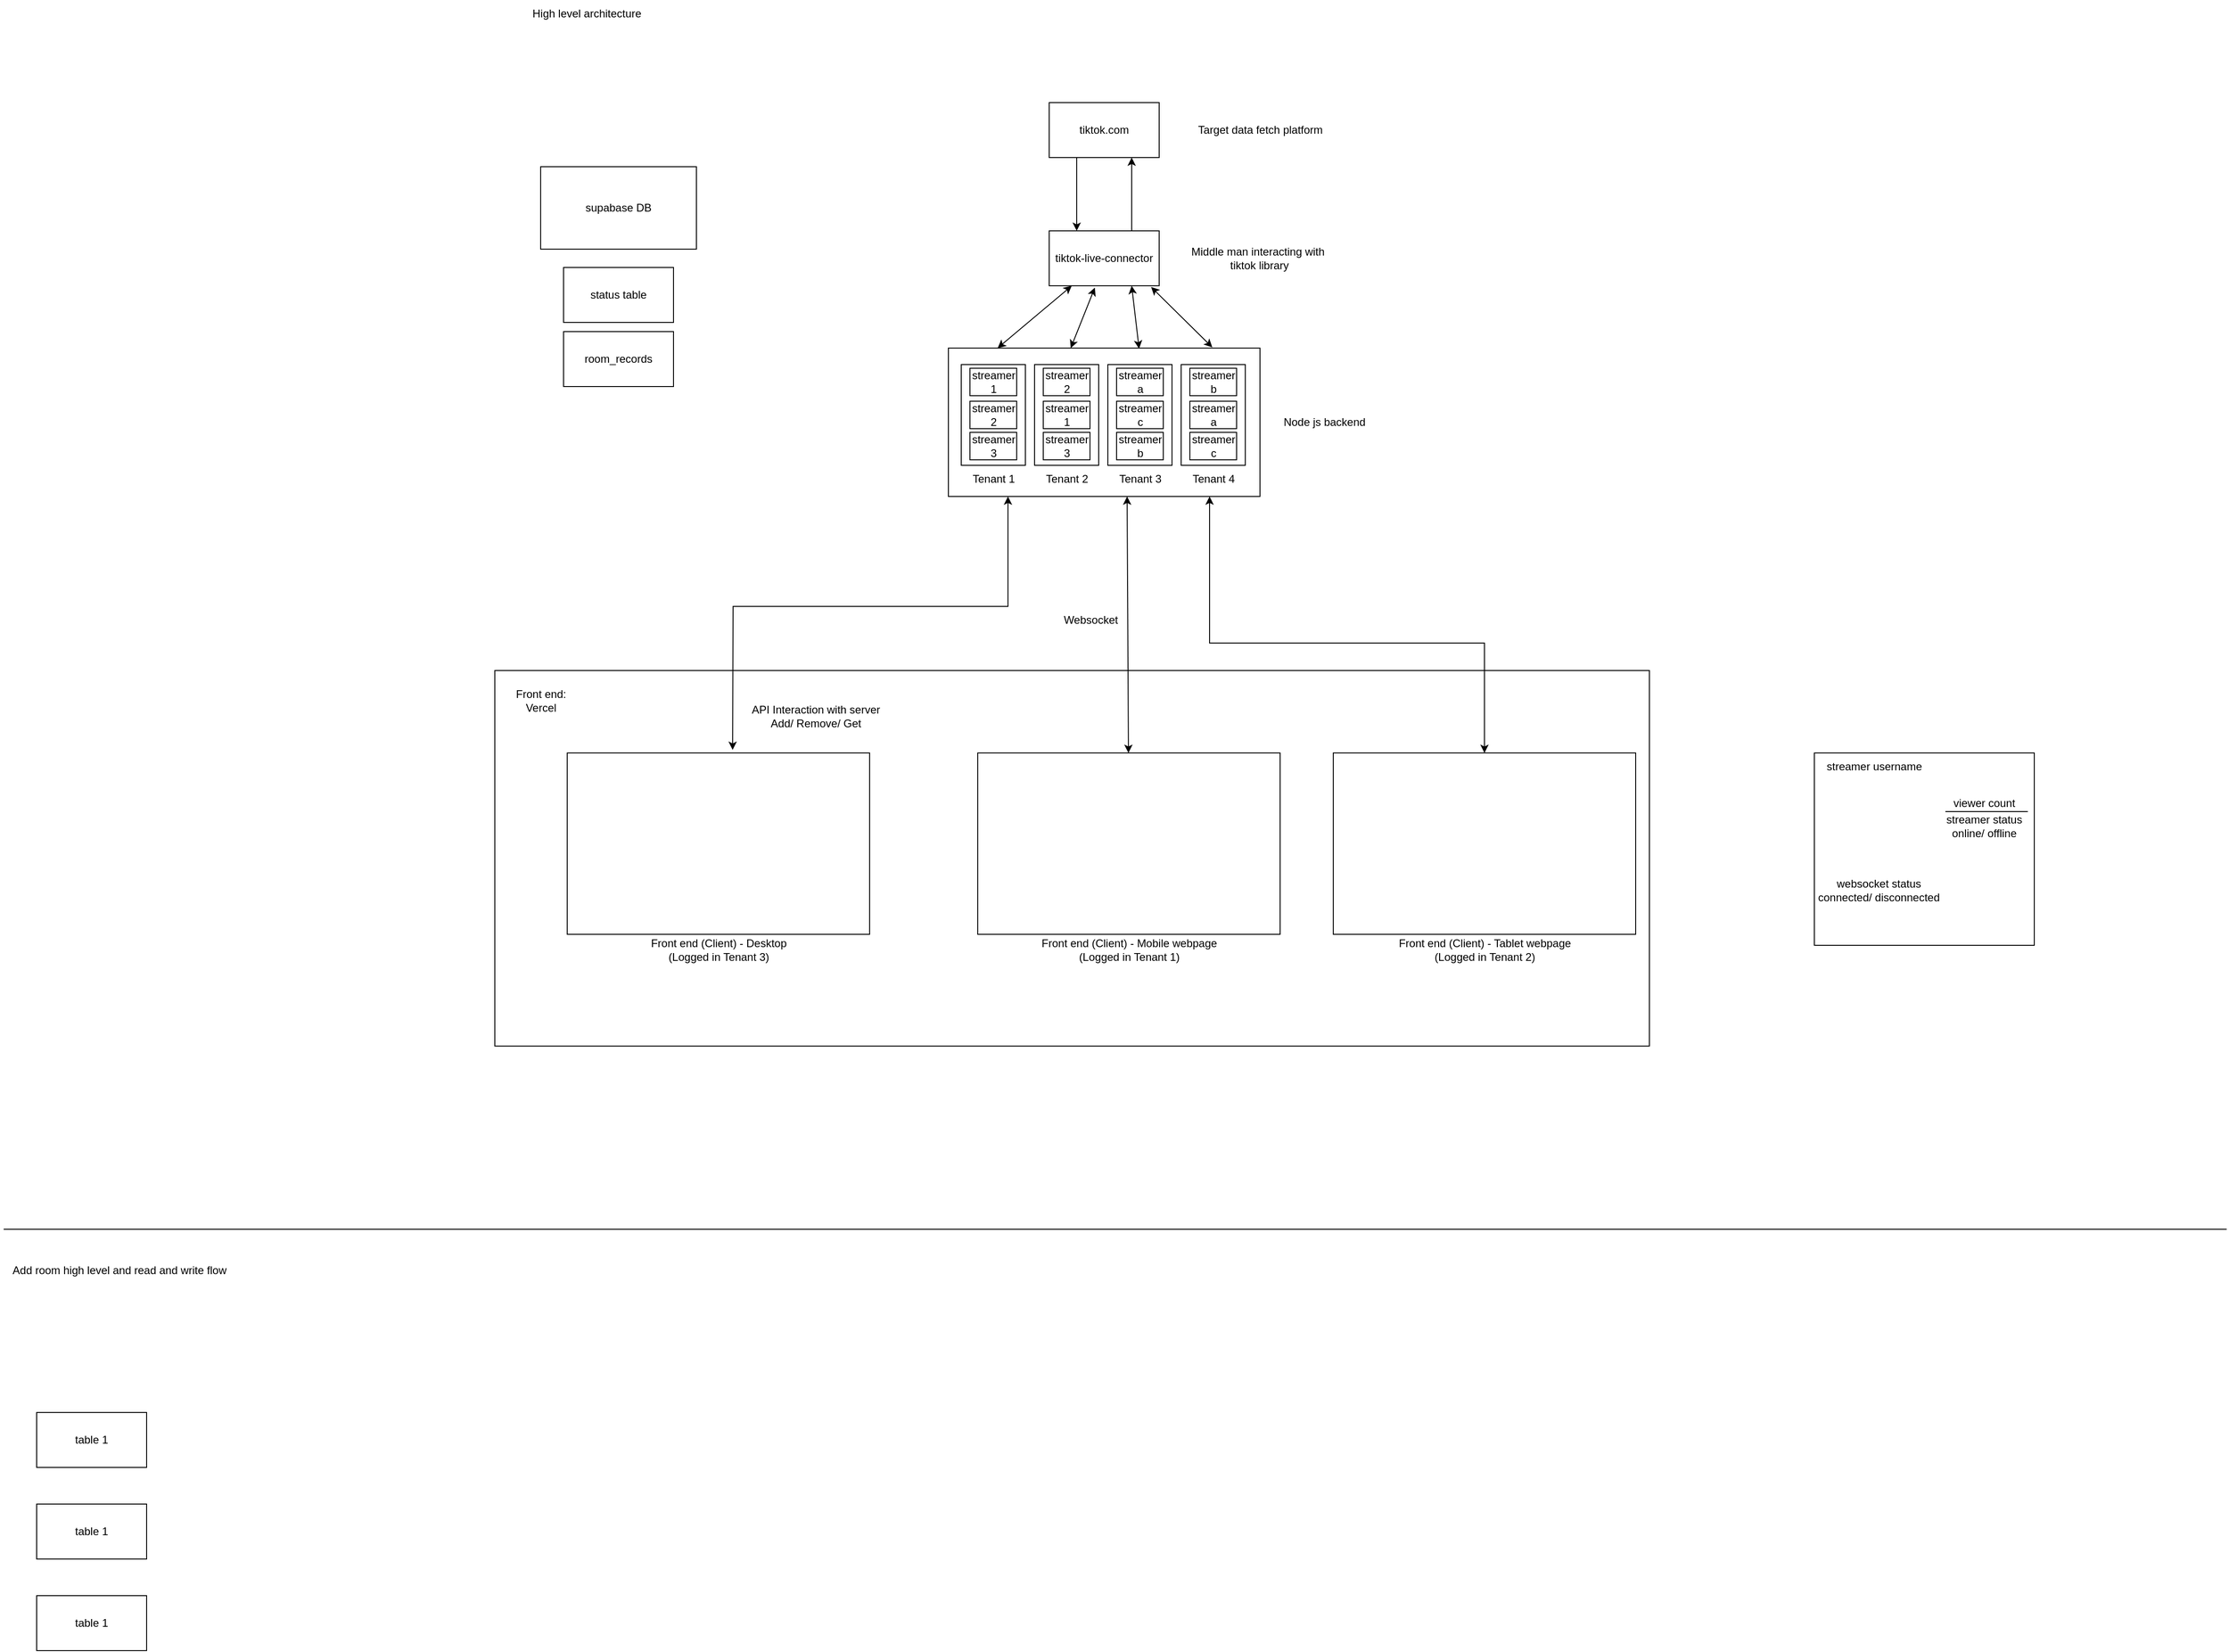 <mxfile version="28.0.9">
  <diagram name="Page-1" id="sUdMuPfdtWDkw-8FiHI2">
    <mxGraphModel dx="3044" dy="2192" grid="1" gridSize="10" guides="1" tooltips="1" connect="1" arrows="1" fold="1" page="1" pageScale="1" pageWidth="850" pageHeight="1100" math="0" shadow="0">
      <root>
        <mxCell id="0" />
        <mxCell id="1" parent="0" />
        <mxCell id="PvUwMP0Rzv3YbJZ_aNjT-94" value="" style="rounded=0;whiteSpace=wrap;html=1;" vertex="1" parent="1">
          <mxGeometry x="-260" y="430" width="1260" height="410" as="geometry" />
        </mxCell>
        <mxCell id="PvUwMP0Rzv3YbJZ_aNjT-7" value="" style="rounded=0;whiteSpace=wrap;html=1;" vertex="1" parent="1">
          <mxGeometry x="235" y="78" width="340" height="162" as="geometry" />
        </mxCell>
        <mxCell id="PvUwMP0Rzv3YbJZ_aNjT-9" value="" style="rounded=0;whiteSpace=wrap;html=1;" vertex="1" parent="1">
          <mxGeometry x="267" y="520" width="330" height="198" as="geometry" />
        </mxCell>
        <mxCell id="PvUwMP0Rzv3YbJZ_aNjT-6" value="" style="rounded=0;whiteSpace=wrap;html=1;" vertex="1" parent="1">
          <mxGeometry x="249" y="96" width="70" height="110" as="geometry" />
        </mxCell>
        <mxCell id="PvUwMP0Rzv3YbJZ_aNjT-8" value="supabase DB" style="rounded=0;whiteSpace=wrap;html=1;" vertex="1" parent="1">
          <mxGeometry x="-210" y="-120" width="170" height="90" as="geometry" />
        </mxCell>
        <mxCell id="PvUwMP0Rzv3YbJZ_aNjT-10" value="Front end (Client) - Mobile webpage&lt;br&gt;(Logged in Tenant 1)" style="text;html=1;align=center;verticalAlign=middle;resizable=0;points=[];autosize=1;strokeColor=none;fillColor=none;" vertex="1" parent="1">
          <mxGeometry x="327" y="715" width="210" height="40" as="geometry" />
        </mxCell>
        <mxCell id="PvUwMP0Rzv3YbJZ_aNjT-12" value="Tenant 1" style="text;html=1;align=center;verticalAlign=middle;resizable=0;points=[];autosize=1;strokeColor=none;fillColor=none;" vertex="1" parent="1">
          <mxGeometry x="249" y="206" width="70" height="30" as="geometry" />
        </mxCell>
        <mxCell id="PvUwMP0Rzv3YbJZ_aNjT-20" value="" style="rounded=0;whiteSpace=wrap;html=1;" vertex="1" parent="1">
          <mxGeometry x="409" y="96" width="70" height="110" as="geometry" />
        </mxCell>
        <mxCell id="PvUwMP0Rzv3YbJZ_aNjT-21" value="" style="rounded=0;whiteSpace=wrap;html=1;" vertex="1" parent="1">
          <mxGeometry x="489" y="96" width="70" height="110" as="geometry" />
        </mxCell>
        <mxCell id="PvUwMP0Rzv3YbJZ_aNjT-23" value="Tenant 2" style="text;html=1;align=center;verticalAlign=middle;resizable=0;points=[];autosize=1;strokeColor=none;fillColor=none;" vertex="1" parent="1">
          <mxGeometry x="329" y="206" width="70" height="30" as="geometry" />
        </mxCell>
        <mxCell id="PvUwMP0Rzv3YbJZ_aNjT-24" value="Tenant 3" style="text;html=1;align=center;verticalAlign=middle;resizable=0;points=[];autosize=1;strokeColor=none;fillColor=none;" vertex="1" parent="1">
          <mxGeometry x="409" y="206" width="70" height="30" as="geometry" />
        </mxCell>
        <mxCell id="PvUwMP0Rzv3YbJZ_aNjT-25" value="Tenant 4" style="text;html=1;align=center;verticalAlign=middle;resizable=0;points=[];autosize=1;strokeColor=none;fillColor=none;" vertex="1" parent="1">
          <mxGeometry x="489" y="206" width="70" height="30" as="geometry" />
        </mxCell>
        <mxCell id="PvUwMP0Rzv3YbJZ_aNjT-26" value="Websocket" style="text;html=1;align=center;verticalAlign=middle;resizable=0;points=[];autosize=1;strokeColor=none;fillColor=none;" vertex="1" parent="1">
          <mxGeometry x="350" y="360" width="80" height="30" as="geometry" />
        </mxCell>
        <mxCell id="PvUwMP0Rzv3YbJZ_aNjT-28" value="streamer 1" style="rounded=0;whiteSpace=wrap;html=1;" vertex="1" parent="1">
          <mxGeometry x="258.5" y="100" width="51" height="30" as="geometry" />
        </mxCell>
        <mxCell id="PvUwMP0Rzv3YbJZ_aNjT-29" value="streamer&lt;div&gt;2&lt;/div&gt;" style="rounded=0;whiteSpace=wrap;html=1;" vertex="1" parent="1">
          <mxGeometry x="258.5" y="136" width="51" height="30" as="geometry" />
        </mxCell>
        <mxCell id="PvUwMP0Rzv3YbJZ_aNjT-30" value="streamer&lt;div&gt;3&lt;/div&gt;" style="rounded=0;whiteSpace=wrap;html=1;" vertex="1" parent="1">
          <mxGeometry x="258.5" y="170" width="51" height="30" as="geometry" />
        </mxCell>
        <mxCell id="PvUwMP0Rzv3YbJZ_aNjT-35" value="" style="rounded=0;whiteSpace=wrap;html=1;" vertex="1" parent="1">
          <mxGeometry x="329" y="96" width="70" height="110" as="geometry" />
        </mxCell>
        <mxCell id="PvUwMP0Rzv3YbJZ_aNjT-36" value="streamer 2" style="rounded=0;whiteSpace=wrap;html=1;" vertex="1" parent="1">
          <mxGeometry x="338.5" y="100" width="51" height="30" as="geometry" />
        </mxCell>
        <mxCell id="PvUwMP0Rzv3YbJZ_aNjT-37" value="streamer 1" style="rounded=0;whiteSpace=wrap;html=1;" vertex="1" parent="1">
          <mxGeometry x="338.5" y="136" width="51" height="30" as="geometry" />
        </mxCell>
        <mxCell id="PvUwMP0Rzv3YbJZ_aNjT-38" value="streamer 3" style="rounded=0;whiteSpace=wrap;html=1;" vertex="1" parent="1">
          <mxGeometry x="338.5" y="170" width="51" height="30" as="geometry" />
        </mxCell>
        <mxCell id="PvUwMP0Rzv3YbJZ_aNjT-39" value="streamer a" style="rounded=0;whiteSpace=wrap;html=1;" vertex="1" parent="1">
          <mxGeometry x="418.5" y="100" width="51" height="30" as="geometry" />
        </mxCell>
        <mxCell id="PvUwMP0Rzv3YbJZ_aNjT-40" value="streamer c" style="rounded=0;whiteSpace=wrap;html=1;" vertex="1" parent="1">
          <mxGeometry x="418.5" y="136" width="51" height="30" as="geometry" />
        </mxCell>
        <mxCell id="PvUwMP0Rzv3YbJZ_aNjT-41" value="streamer b" style="rounded=0;whiteSpace=wrap;html=1;" vertex="1" parent="1">
          <mxGeometry x="418.5" y="170" width="51" height="30" as="geometry" />
        </mxCell>
        <mxCell id="PvUwMP0Rzv3YbJZ_aNjT-42" value="streamer b" style="rounded=0;whiteSpace=wrap;html=1;" vertex="1" parent="1">
          <mxGeometry x="498.5" y="100" width="51" height="30" as="geometry" />
        </mxCell>
        <mxCell id="PvUwMP0Rzv3YbJZ_aNjT-43" value="streamer a" style="rounded=0;whiteSpace=wrap;html=1;" vertex="1" parent="1">
          <mxGeometry x="498.5" y="136" width="51" height="30" as="geometry" />
        </mxCell>
        <mxCell id="PvUwMP0Rzv3YbJZ_aNjT-44" value="streamer c" style="rounded=0;whiteSpace=wrap;html=1;" vertex="1" parent="1">
          <mxGeometry x="498.5" y="170" width="51" height="30" as="geometry" />
        </mxCell>
        <mxCell id="PvUwMP0Rzv3YbJZ_aNjT-50" style="edgeStyle=orthogonalEdgeStyle;rounded=0;orthogonalLoop=1;jettySize=auto;html=1;exitX=0.75;exitY=0;exitDx=0;exitDy=0;entryX=0.75;entryY=1;entryDx=0;entryDy=0;" edge="1" parent="1" source="PvUwMP0Rzv3YbJZ_aNjT-46" target="PvUwMP0Rzv3YbJZ_aNjT-48">
          <mxGeometry relative="1" as="geometry" />
        </mxCell>
        <mxCell id="PvUwMP0Rzv3YbJZ_aNjT-46" value="tiktok-live-connector" style="rounded=0;whiteSpace=wrap;html=1;" vertex="1" parent="1">
          <mxGeometry x="345" y="-50" width="120" height="60" as="geometry" />
        </mxCell>
        <mxCell id="PvUwMP0Rzv3YbJZ_aNjT-49" style="edgeStyle=orthogonalEdgeStyle;rounded=0;orthogonalLoop=1;jettySize=auto;html=1;exitX=0.25;exitY=1;exitDx=0;exitDy=0;entryX=0.25;entryY=0;entryDx=0;entryDy=0;" edge="1" parent="1" source="PvUwMP0Rzv3YbJZ_aNjT-48" target="PvUwMP0Rzv3YbJZ_aNjT-46">
          <mxGeometry relative="1" as="geometry" />
        </mxCell>
        <mxCell id="PvUwMP0Rzv3YbJZ_aNjT-48" value="tiktok.com" style="rounded=0;whiteSpace=wrap;html=1;" vertex="1" parent="1">
          <mxGeometry x="345" y="-190" width="120" height="60" as="geometry" />
        </mxCell>
        <mxCell id="PvUwMP0Rzv3YbJZ_aNjT-54" value="" style="endArrow=classic;startArrow=classic;html=1;rounded=0;entryX=0.75;entryY=1;entryDx=0;entryDy=0;exitX=0.612;exitY=0.004;exitDx=0;exitDy=0;exitPerimeter=0;" edge="1" parent="1" source="PvUwMP0Rzv3YbJZ_aNjT-7" target="PvUwMP0Rzv3YbJZ_aNjT-46">
          <mxGeometry width="50" height="50" relative="1" as="geometry">
            <mxPoint x="410" y="80" as="sourcePoint" />
            <mxPoint x="460" y="30" as="targetPoint" />
          </mxGeometry>
        </mxCell>
        <mxCell id="PvUwMP0Rzv3YbJZ_aNjT-55" value="" style="endArrow=classic;startArrow=classic;html=1;rounded=0;entryX=0.205;entryY=0.972;entryDx=0;entryDy=0;entryPerimeter=0;exitX=0.158;exitY=0;exitDx=0;exitDy=0;exitPerimeter=0;" edge="1" parent="1" source="PvUwMP0Rzv3YbJZ_aNjT-7">
          <mxGeometry width="50" height="50" relative="1" as="geometry">
            <mxPoint x="300" y="81.68" as="sourcePoint" />
            <mxPoint x="369.6" y="10.0" as="targetPoint" />
          </mxGeometry>
        </mxCell>
        <mxCell id="PvUwMP0Rzv3YbJZ_aNjT-56" value="" style="endArrow=classic;startArrow=classic;html=1;rounded=0;entryX=0.415;entryY=1.034;entryDx=0;entryDy=0;entryPerimeter=0;" edge="1" parent="1" target="PvUwMP0Rzv3YbJZ_aNjT-46">
          <mxGeometry width="50" height="50" relative="1" as="geometry">
            <mxPoint x="368.5" y="78" as="sourcePoint" />
            <mxPoint x="418.5" y="28" as="targetPoint" />
          </mxGeometry>
        </mxCell>
        <mxCell id="PvUwMP0Rzv3YbJZ_aNjT-57" value="" style="endArrow=classic;startArrow=classic;html=1;rounded=0;entryX=0.847;entryY=-0.005;entryDx=0;entryDy=0;entryPerimeter=0;exitX=0.927;exitY=1.022;exitDx=0;exitDy=0;exitPerimeter=0;" edge="1" parent="1" source="PvUwMP0Rzv3YbJZ_aNjT-46" target="PvUwMP0Rzv3YbJZ_aNjT-7">
          <mxGeometry width="50" height="50" relative="1" as="geometry">
            <mxPoint x="469.5" y="40" as="sourcePoint" />
            <mxPoint x="519.5" y="-10" as="targetPoint" />
          </mxGeometry>
        </mxCell>
        <mxCell id="PvUwMP0Rzv3YbJZ_aNjT-60" value="" style="shape=image;html=1;verticalAlign=top;verticalLabelPosition=bottom;labelBackgroundColor=#ffffff;imageAspect=0;aspect=fixed;image=https://icons.diagrams.net/icon-cache1/Online_Marketing_Hand_Drawn_vol_4-2934/web__globe__data__technology__list__menu__webpage-562.svg" vertex="1" parent="1">
          <mxGeometry x="357" y="540" width="150" height="150" as="geometry" />
        </mxCell>
        <mxCell id="PvUwMP0Rzv3YbJZ_aNjT-61" value="" style="rounded=0;whiteSpace=wrap;html=1;" vertex="1" parent="1">
          <mxGeometry x="655" y="520" width="330" height="198" as="geometry" />
        </mxCell>
        <mxCell id="PvUwMP0Rzv3YbJZ_aNjT-62" value="Front end (Client) - Tablet webpage&lt;br&gt;(Logged in Tenant 2)" style="text;html=1;align=center;verticalAlign=middle;resizable=0;points=[];autosize=1;strokeColor=none;fillColor=none;" vertex="1" parent="1">
          <mxGeometry x="715" y="715" width="210" height="40" as="geometry" />
        </mxCell>
        <mxCell id="PvUwMP0Rzv3YbJZ_aNjT-63" value="" style="shape=image;html=1;verticalAlign=top;verticalLabelPosition=bottom;labelBackgroundColor=#ffffff;imageAspect=0;aspect=fixed;image=https://icons.diagrams.net/icon-cache1/Online_Marketing_Hand_Drawn_vol_4-2934/web__globe__data__technology__list__menu__webpage-562.svg" vertex="1" parent="1">
          <mxGeometry x="745" y="540" width="150" height="150" as="geometry" />
        </mxCell>
        <mxCell id="PvUwMP0Rzv3YbJZ_aNjT-64" value="" style="rounded=0;whiteSpace=wrap;html=1;" vertex="1" parent="1">
          <mxGeometry x="-181" y="520" width="330" height="198" as="geometry" />
        </mxCell>
        <mxCell id="PvUwMP0Rzv3YbJZ_aNjT-65" value="Front end (Client) - Desktop&lt;br&gt;(Logged in Tenant 3)" style="text;html=1;align=center;verticalAlign=middle;resizable=0;points=[];autosize=1;strokeColor=none;fillColor=none;" vertex="1" parent="1">
          <mxGeometry x="-101" y="715" width="170" height="40" as="geometry" />
        </mxCell>
        <mxCell id="PvUwMP0Rzv3YbJZ_aNjT-66" value="" style="shape=image;html=1;verticalAlign=top;verticalLabelPosition=bottom;labelBackgroundColor=#ffffff;imageAspect=0;aspect=fixed;image=https://icons.diagrams.net/icon-cache1/Online_Marketing_Hand_Drawn_vol_4-2934/web__globe__data__technology__list__menu__webpage-562.svg" vertex="1" parent="1">
          <mxGeometry x="-91" y="540" width="150" height="150" as="geometry" />
        </mxCell>
        <mxCell id="PvUwMP0Rzv3YbJZ_aNjT-67" value="Node js backend" style="text;html=1;align=center;verticalAlign=middle;resizable=0;points=[];autosize=1;strokeColor=none;fillColor=none;" vertex="1" parent="1">
          <mxGeometry x="590" y="144" width="110" height="30" as="geometry" />
        </mxCell>
        <mxCell id="PvUwMP0Rzv3YbJZ_aNjT-72" value="status table" style="rounded=0;whiteSpace=wrap;html=1;" vertex="1" parent="1">
          <mxGeometry x="-185" y="-10" width="120" height="60" as="geometry" />
        </mxCell>
        <mxCell id="PvUwMP0Rzv3YbJZ_aNjT-73" value="room_records" style="whiteSpace=wrap;html=1;" vertex="1" parent="1">
          <mxGeometry x="-185" y="60" width="120" height="60" as="geometry" />
        </mxCell>
        <mxCell id="PvUwMP0Rzv3YbJZ_aNjT-74" value="" style="whiteSpace=wrap;html=1;" vertex="1" parent="1">
          <mxGeometry x="1180" y="520" width="240" height="210" as="geometry" />
        </mxCell>
        <mxCell id="PvUwMP0Rzv3YbJZ_aNjT-75" value="streamer username" style="text;html=1;align=center;verticalAlign=middle;resizable=0;points=[];autosize=1;strokeColor=none;fillColor=none;" vertex="1" parent="1">
          <mxGeometry x="1180" y="520" width="130" height="30" as="geometry" />
        </mxCell>
        <mxCell id="PvUwMP0Rzv3YbJZ_aNjT-76" value="viewer count" style="text;html=1;align=center;verticalAlign=middle;resizable=0;points=[];autosize=1;strokeColor=none;fillColor=none;" vertex="1" parent="1">
          <mxGeometry x="1320" y="560" width="90" height="30" as="geometry" />
        </mxCell>
        <mxCell id="PvUwMP0Rzv3YbJZ_aNjT-77" value="websocket status&lt;br&gt;connected/ disconnected" style="text;html=1;align=center;verticalAlign=middle;resizable=0;points=[];autosize=1;strokeColor=none;fillColor=none;" vertex="1" parent="1">
          <mxGeometry x="1170" y="650" width="160" height="40" as="geometry" />
        </mxCell>
        <mxCell id="PvUwMP0Rzv3YbJZ_aNjT-78" value="streamer status&lt;br&gt;online/ offline" style="text;html=1;align=center;verticalAlign=middle;resizable=0;points=[];autosize=1;strokeColor=none;fillColor=none;" vertex="1" parent="1">
          <mxGeometry x="1310" y="580" width="110" height="40" as="geometry" />
        </mxCell>
        <mxCell id="PvUwMP0Rzv3YbJZ_aNjT-79" value="" style="endArrow=none;html=1;rounded=0;" edge="1" parent="1">
          <mxGeometry width="50" height="50" relative="1" as="geometry">
            <mxPoint x="1413" y="584" as="sourcePoint" />
            <mxPoint x="1323" y="584" as="targetPoint" />
          </mxGeometry>
        </mxCell>
        <mxCell id="PvUwMP0Rzv3YbJZ_aNjT-86" value="" style="endArrow=classic;startArrow=classic;html=1;rounded=0;exitX=0.5;exitY=0;exitDx=0;exitDy=0;" edge="1" parent="1" source="PvUwMP0Rzv3YbJZ_aNjT-61">
          <mxGeometry width="50" height="50" relative="1" as="geometry">
            <mxPoint x="520" y="380" as="sourcePoint" />
            <mxPoint x="520" y="240" as="targetPoint" />
            <Array as="points">
              <mxPoint x="820" y="400" />
              <mxPoint x="520" y="400" />
            </Array>
          </mxGeometry>
        </mxCell>
        <mxCell id="PvUwMP0Rzv3YbJZ_aNjT-87" value="" style="endArrow=classic;startArrow=classic;html=1;rounded=0;exitX=0.547;exitY=-0.017;exitDx=0;exitDy=0;exitPerimeter=0;" edge="1" parent="1" source="PvUwMP0Rzv3YbJZ_aNjT-64">
          <mxGeometry width="50" height="50" relative="1" as="geometry">
            <mxPoint x="250" y="290" as="sourcePoint" />
            <mxPoint x="300" y="240" as="targetPoint" />
            <Array as="points">
              <mxPoint y="360" />
              <mxPoint x="300" y="360" />
            </Array>
          </mxGeometry>
        </mxCell>
        <mxCell id="PvUwMP0Rzv3YbJZ_aNjT-88" value="" style="endArrow=classic;startArrow=classic;html=1;rounded=0;" edge="1" parent="1" source="PvUwMP0Rzv3YbJZ_aNjT-9">
          <mxGeometry width="50" height="50" relative="1" as="geometry">
            <mxPoint x="380" y="290" as="sourcePoint" />
            <mxPoint x="430" y="240" as="targetPoint" />
          </mxGeometry>
        </mxCell>
        <mxCell id="PvUwMP0Rzv3YbJZ_aNjT-89" value="API Interaction with server&lt;br&gt;Add/ Remove/ Get" style="text;html=1;align=center;verticalAlign=middle;resizable=0;points=[];autosize=1;strokeColor=none;fillColor=none;" vertex="1" parent="1">
          <mxGeometry x="10" y="460" width="160" height="40" as="geometry" />
        </mxCell>
        <mxCell id="PvUwMP0Rzv3YbJZ_aNjT-90" value="High level architecture" style="text;html=1;align=center;verticalAlign=middle;resizable=0;points=[];autosize=1;strokeColor=none;fillColor=none;" vertex="1" parent="1">
          <mxGeometry x="-230" y="-302" width="140" height="30" as="geometry" />
        </mxCell>
        <mxCell id="PvUwMP0Rzv3YbJZ_aNjT-91" value="Target data fetch platform" style="text;html=1;align=center;verticalAlign=middle;resizable=0;points=[];autosize=1;strokeColor=none;fillColor=none;" vertex="1" parent="1">
          <mxGeometry x="495" y="-175" width="160" height="30" as="geometry" />
        </mxCell>
        <mxCell id="PvUwMP0Rzv3YbJZ_aNjT-92" value="Middle man interacting with&amp;nbsp;&lt;br&gt;tiktok library" style="text;html=1;align=center;verticalAlign=middle;resizable=0;points=[];autosize=1;strokeColor=none;fillColor=none;" vertex="1" parent="1">
          <mxGeometry x="489" y="-40" width="170" height="40" as="geometry" />
        </mxCell>
        <mxCell id="PvUwMP0Rzv3YbJZ_aNjT-95" value="Front end:&lt;br&gt;Vercel" style="text;html=1;align=center;verticalAlign=middle;resizable=0;points=[];autosize=1;strokeColor=none;fillColor=none;" vertex="1" parent="1">
          <mxGeometry x="-250" y="443" width="80" height="40" as="geometry" />
        </mxCell>
        <mxCell id="PvUwMP0Rzv3YbJZ_aNjT-96" value="" style="endArrow=none;html=1;rounded=0;" edge="1" parent="1">
          <mxGeometry width="50" height="50" relative="1" as="geometry">
            <mxPoint x="-796" y="1040" as="sourcePoint" />
            <mxPoint x="1630" y="1040" as="targetPoint" />
          </mxGeometry>
        </mxCell>
        <mxCell id="PvUwMP0Rzv3YbJZ_aNjT-97" value="Add room high level and read and write flow" style="text;html=1;align=center;verticalAlign=middle;resizable=0;points=[];autosize=1;strokeColor=none;fillColor=none;" vertex="1" parent="1">
          <mxGeometry x="-800" y="1070" width="260" height="30" as="geometry" />
        </mxCell>
        <mxCell id="PvUwMP0Rzv3YbJZ_aNjT-98" value="table 1" style="rounded=0;whiteSpace=wrap;html=1;" vertex="1" parent="1">
          <mxGeometry x="-760" y="1240" width="120" height="60" as="geometry" />
        </mxCell>
        <mxCell id="PvUwMP0Rzv3YbJZ_aNjT-99" value="table 1" style="rounded=0;whiteSpace=wrap;html=1;" vertex="1" parent="1">
          <mxGeometry x="-760" y="1340" width="120" height="60" as="geometry" />
        </mxCell>
        <mxCell id="PvUwMP0Rzv3YbJZ_aNjT-100" value="table 1" style="rounded=0;whiteSpace=wrap;html=1;" vertex="1" parent="1">
          <mxGeometry x="-760" y="1440" width="120" height="60" as="geometry" />
        </mxCell>
      </root>
    </mxGraphModel>
  </diagram>
</mxfile>
